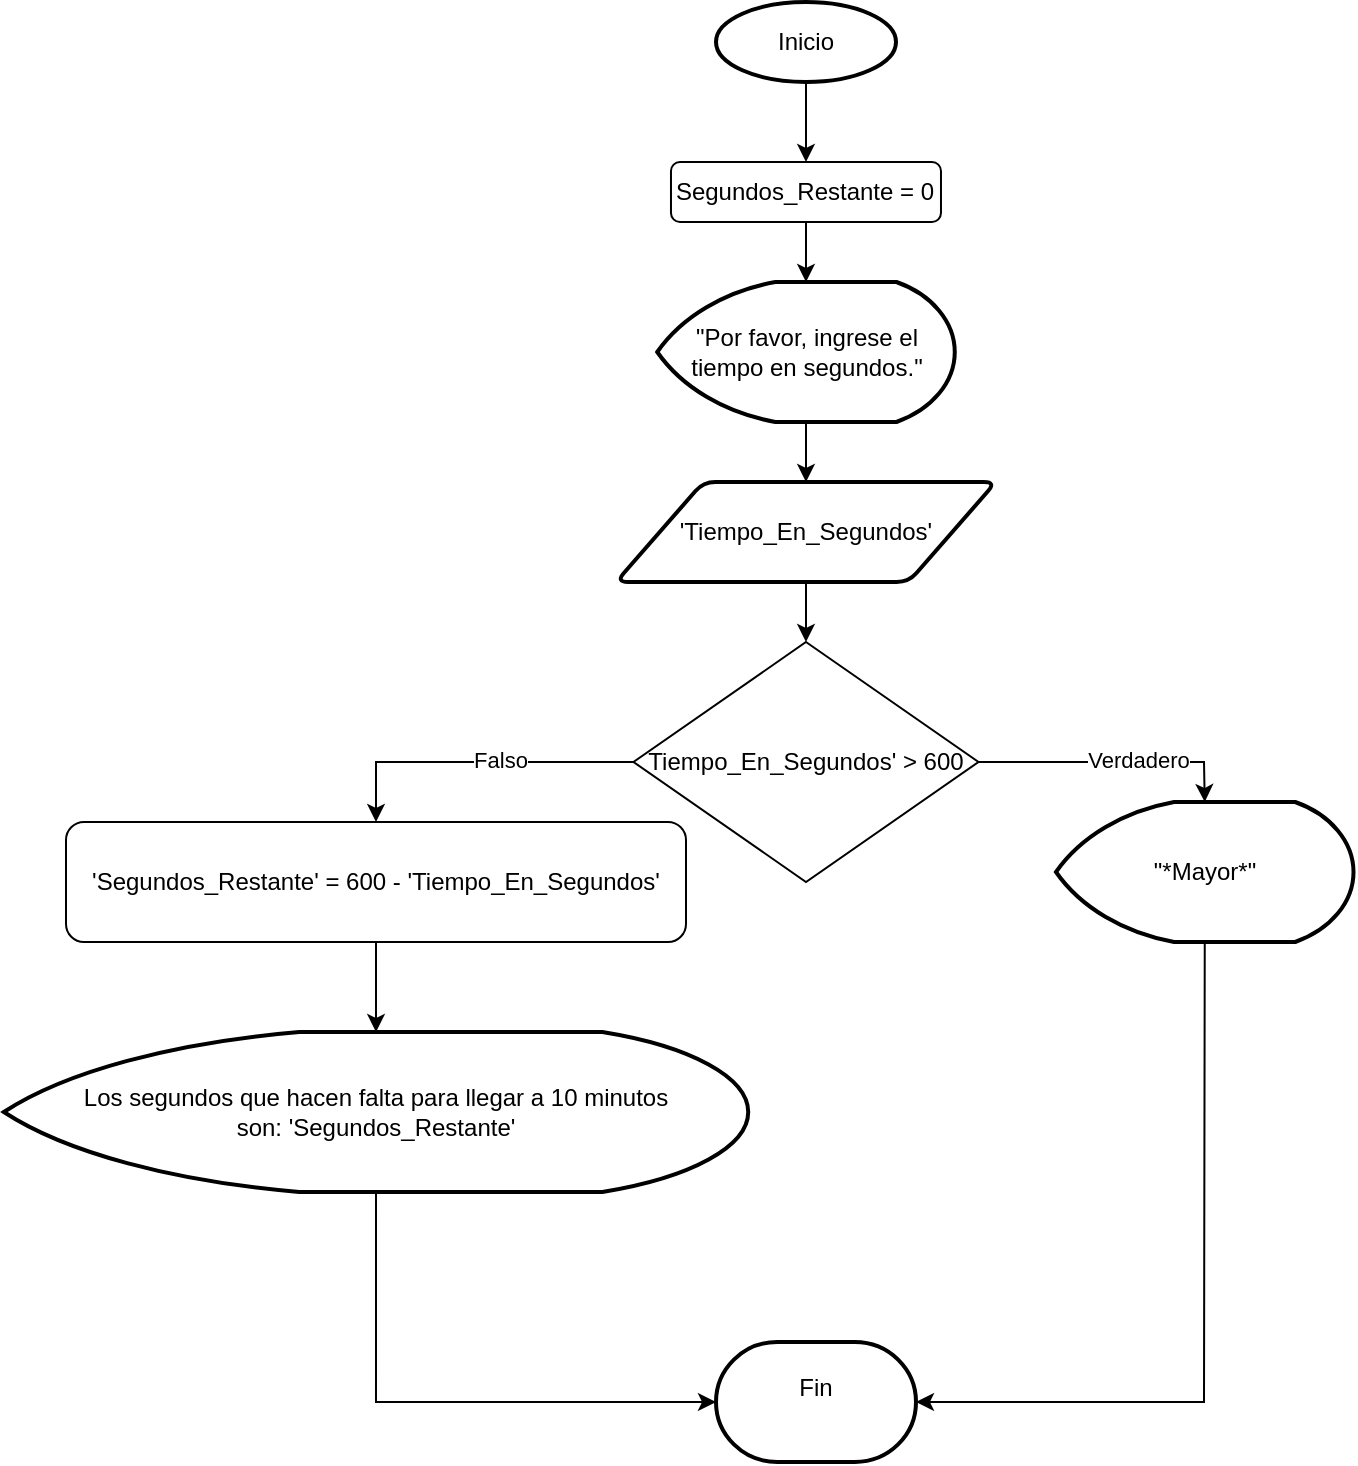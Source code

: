 <mxfile version="24.5.5" type="device">
  <diagram id="C5RBs43oDa-KdzZeNtuy" name="Page-1">
    <mxGraphModel dx="2261" dy="746" grid="1" gridSize="10" guides="1" tooltips="1" connect="1" arrows="1" fold="1" page="1" pageScale="1" pageWidth="827" pageHeight="1169" math="0" shadow="0">
      <root>
        <mxCell id="WIyWlLk6GJQsqaUBKTNV-0" />
        <mxCell id="WIyWlLk6GJQsqaUBKTNV-1" parent="WIyWlLk6GJQsqaUBKTNV-0" />
        <mxCell id="jctV4I0PtKQP-uKO84Tb-2" style="edgeStyle=none;rounded=0;orthogonalLoop=1;jettySize=auto;html=1;" edge="1" parent="WIyWlLk6GJQsqaUBKTNV-1" source="jctV4I0PtKQP-uKO84Tb-3" target="jctV4I0PtKQP-uKO84Tb-1">
          <mxGeometry relative="1" as="geometry">
            <mxPoint x="385" y="90" as="sourcePoint" />
          </mxGeometry>
        </mxCell>
        <mxCell id="jctV4I0PtKQP-uKO84Tb-1" value="Segundos_Restante = 0" style="rounded=1;whiteSpace=wrap;html=1;" vertex="1" parent="WIyWlLk6GJQsqaUBKTNV-1">
          <mxGeometry x="317.49" y="110" width="135" height="30" as="geometry" />
        </mxCell>
        <mxCell id="jctV4I0PtKQP-uKO84Tb-3" value="Inicio" style="strokeWidth=2;html=1;shape=mxgraph.flowchart.start_1;whiteSpace=wrap;" vertex="1" parent="WIyWlLk6GJQsqaUBKTNV-1">
          <mxGeometry x="340" y="30" width="90" height="40" as="geometry" />
        </mxCell>
        <mxCell id="jctV4I0PtKQP-uKO84Tb-9" style="edgeStyle=none;rounded=0;orthogonalLoop=1;jettySize=auto;html=1;exitX=0.5;exitY=1;exitDx=0;exitDy=0;exitPerimeter=0;entryX=0.5;entryY=0;entryDx=0;entryDy=0;" edge="1" parent="WIyWlLk6GJQsqaUBKTNV-1" source="jctV4I0PtKQP-uKO84Tb-5" target="jctV4I0PtKQP-uKO84Tb-6">
          <mxGeometry relative="1" as="geometry" />
        </mxCell>
        <mxCell id="jctV4I0PtKQP-uKO84Tb-5" value="&quot;Por favor, ingrese el tiempo en segundos.&quot;" style="strokeWidth=2;html=1;shape=mxgraph.flowchart.display;whiteSpace=wrap;" vertex="1" parent="WIyWlLk6GJQsqaUBKTNV-1">
          <mxGeometry x="310.63" y="170" width="148.75" height="70" as="geometry" />
        </mxCell>
        <mxCell id="jctV4I0PtKQP-uKO84Tb-11" style="edgeStyle=none;rounded=0;orthogonalLoop=1;jettySize=auto;html=1;exitX=0.5;exitY=1;exitDx=0;exitDy=0;entryX=0.5;entryY=0;entryDx=0;entryDy=0;" edge="1" parent="WIyWlLk6GJQsqaUBKTNV-1" source="jctV4I0PtKQP-uKO84Tb-6" target="jctV4I0PtKQP-uKO84Tb-10">
          <mxGeometry relative="1" as="geometry" />
        </mxCell>
        <mxCell id="jctV4I0PtKQP-uKO84Tb-6" value="&#39;Tiempo_En_Segundos&#39;" style="shape=parallelogram;html=1;strokeWidth=2;perimeter=parallelogramPerimeter;whiteSpace=wrap;rounded=1;arcSize=12;size=0.23;" vertex="1" parent="WIyWlLk6GJQsqaUBKTNV-1">
          <mxGeometry x="290" y="270" width="190" height="50" as="geometry" />
        </mxCell>
        <mxCell id="jctV4I0PtKQP-uKO84Tb-8" style="edgeStyle=none;rounded=0;orthogonalLoop=1;jettySize=auto;html=1;exitX=0.5;exitY=1;exitDx=0;exitDy=0;entryX=0.5;entryY=0;entryDx=0;entryDy=0;entryPerimeter=0;" edge="1" parent="WIyWlLk6GJQsqaUBKTNV-1" source="jctV4I0PtKQP-uKO84Tb-1" target="jctV4I0PtKQP-uKO84Tb-5">
          <mxGeometry relative="1" as="geometry" />
        </mxCell>
        <mxCell id="jctV4I0PtKQP-uKO84Tb-16" style="edgeStyle=none;rounded=0;orthogonalLoop=1;jettySize=auto;html=1;exitX=0;exitY=0.5;exitDx=0;exitDy=0;entryX=0.5;entryY=0;entryDx=0;entryDy=0;" edge="1" parent="WIyWlLk6GJQsqaUBKTNV-1" source="jctV4I0PtKQP-uKO84Tb-10" target="jctV4I0PtKQP-uKO84Tb-14">
          <mxGeometry relative="1" as="geometry">
            <mxPoint x="120" y="410" as="targetPoint" />
            <Array as="points">
              <mxPoint x="170" y="410" />
            </Array>
          </mxGeometry>
        </mxCell>
        <mxCell id="jctV4I0PtKQP-uKO84Tb-18" value="Falso" style="edgeLabel;html=1;align=center;verticalAlign=middle;resizable=0;points=[];" vertex="1" connectable="0" parent="jctV4I0PtKQP-uKO84Tb-16">
          <mxGeometry x="-0.156" y="-1" relative="1" as="geometry">
            <mxPoint as="offset" />
          </mxGeometry>
        </mxCell>
        <mxCell id="jctV4I0PtKQP-uKO84Tb-10" value="Tiempo_En_Segundos&#39; &amp;gt; 600" style="rhombus;whiteSpace=wrap;html=1;" vertex="1" parent="WIyWlLk6GJQsqaUBKTNV-1">
          <mxGeometry x="298.75" y="350" width="172.49" height="120" as="geometry" />
        </mxCell>
        <mxCell id="jctV4I0PtKQP-uKO84Tb-14" value="&#39;Segundos_Restante&#39; = 600 - &#39;Tiempo_En_Segundos&#39;" style="rounded=1;whiteSpace=wrap;html=1;" vertex="1" parent="WIyWlLk6GJQsqaUBKTNV-1">
          <mxGeometry x="15" y="440" width="310" height="60" as="geometry" />
        </mxCell>
        <mxCell id="jctV4I0PtKQP-uKO84Tb-19" value="&quot;*Mayor*&quot;" style="strokeWidth=2;html=1;shape=mxgraph.flowchart.display;whiteSpace=wrap;" vertex="1" parent="WIyWlLk6GJQsqaUBKTNV-1">
          <mxGeometry x="510" y="430" width="148.75" height="70" as="geometry" />
        </mxCell>
        <mxCell id="jctV4I0PtKQP-uKO84Tb-20" style="edgeStyle=none;rounded=0;orthogonalLoop=1;jettySize=auto;html=1;entryX=0.545;entryY=0;entryDx=0;entryDy=0;entryPerimeter=0;" edge="1" parent="WIyWlLk6GJQsqaUBKTNV-1" source="jctV4I0PtKQP-uKO84Tb-19" target="jctV4I0PtKQP-uKO84Tb-19">
          <mxGeometry relative="1" as="geometry" />
        </mxCell>
        <mxCell id="jctV4I0PtKQP-uKO84Tb-21" style="edgeStyle=none;rounded=0;orthogonalLoop=1;jettySize=auto;html=1;exitX=1;exitY=0.5;exitDx=0;exitDy=0;entryX=0.5;entryY=0;entryDx=0;entryDy=0;entryPerimeter=0;" edge="1" parent="WIyWlLk6GJQsqaUBKTNV-1" source="jctV4I0PtKQP-uKO84Tb-10" target="jctV4I0PtKQP-uKO84Tb-19">
          <mxGeometry relative="1" as="geometry">
            <Array as="points">
              <mxPoint x="584" y="410" />
            </Array>
          </mxGeometry>
        </mxCell>
        <mxCell id="jctV4I0PtKQP-uKO84Tb-23" value="Verdadero" style="edgeLabel;html=1;align=center;verticalAlign=middle;resizable=0;points=[];" vertex="1" connectable="0" parent="jctV4I0PtKQP-uKO84Tb-21">
          <mxGeometry x="0.204" y="1" relative="1" as="geometry">
            <mxPoint as="offset" />
          </mxGeometry>
        </mxCell>
        <mxCell id="jctV4I0PtKQP-uKO84Tb-24" value="Fin&lt;div&gt;&lt;br&gt;&lt;/div&gt;" style="strokeWidth=2;html=1;shape=mxgraph.flowchart.terminator;whiteSpace=wrap;" vertex="1" parent="WIyWlLk6GJQsqaUBKTNV-1">
          <mxGeometry x="340" y="700" width="100" height="60" as="geometry" />
        </mxCell>
        <mxCell id="jctV4I0PtKQP-uKO84Tb-25" style="edgeStyle=none;rounded=0;orthogonalLoop=1;jettySize=auto;html=1;exitX=0.5;exitY=1;exitDx=0;exitDy=0;exitPerimeter=0;entryX=1;entryY=0.5;entryDx=0;entryDy=0;entryPerimeter=0;" edge="1" parent="WIyWlLk6GJQsqaUBKTNV-1" source="jctV4I0PtKQP-uKO84Tb-19" target="jctV4I0PtKQP-uKO84Tb-24">
          <mxGeometry relative="1" as="geometry">
            <Array as="points">
              <mxPoint x="584" y="730" />
            </Array>
          </mxGeometry>
        </mxCell>
        <mxCell id="jctV4I0PtKQP-uKO84Tb-26" value="Los segundos que hacen falta para llegar a 10 minutos son:&amp;nbsp;&#39;Segundos_Restante&#39;" style="strokeWidth=2;html=1;shape=mxgraph.flowchart.display;whiteSpace=wrap;" vertex="1" parent="WIyWlLk6GJQsqaUBKTNV-1">
          <mxGeometry x="-16.09" y="545" width="372.19" height="80" as="geometry" />
        </mxCell>
        <mxCell id="jctV4I0PtKQP-uKO84Tb-27" style="edgeStyle=none;rounded=0;orthogonalLoop=1;jettySize=auto;html=1;exitX=0.5;exitY=1;exitDx=0;exitDy=0;entryX=0.5;entryY=0;entryDx=0;entryDy=0;entryPerimeter=0;" edge="1" parent="WIyWlLk6GJQsqaUBKTNV-1" source="jctV4I0PtKQP-uKO84Tb-14" target="jctV4I0PtKQP-uKO84Tb-26">
          <mxGeometry relative="1" as="geometry" />
        </mxCell>
        <mxCell id="jctV4I0PtKQP-uKO84Tb-28" style="edgeStyle=none;rounded=0;orthogonalLoop=1;jettySize=auto;html=1;exitX=0.5;exitY=1;exitDx=0;exitDy=0;exitPerimeter=0;entryX=0;entryY=0.5;entryDx=0;entryDy=0;entryPerimeter=0;" edge="1" parent="WIyWlLk6GJQsqaUBKTNV-1" source="jctV4I0PtKQP-uKO84Tb-26" target="jctV4I0PtKQP-uKO84Tb-24">
          <mxGeometry relative="1" as="geometry">
            <Array as="points">
              <mxPoint x="170" y="730" />
            </Array>
          </mxGeometry>
        </mxCell>
      </root>
    </mxGraphModel>
  </diagram>
</mxfile>
